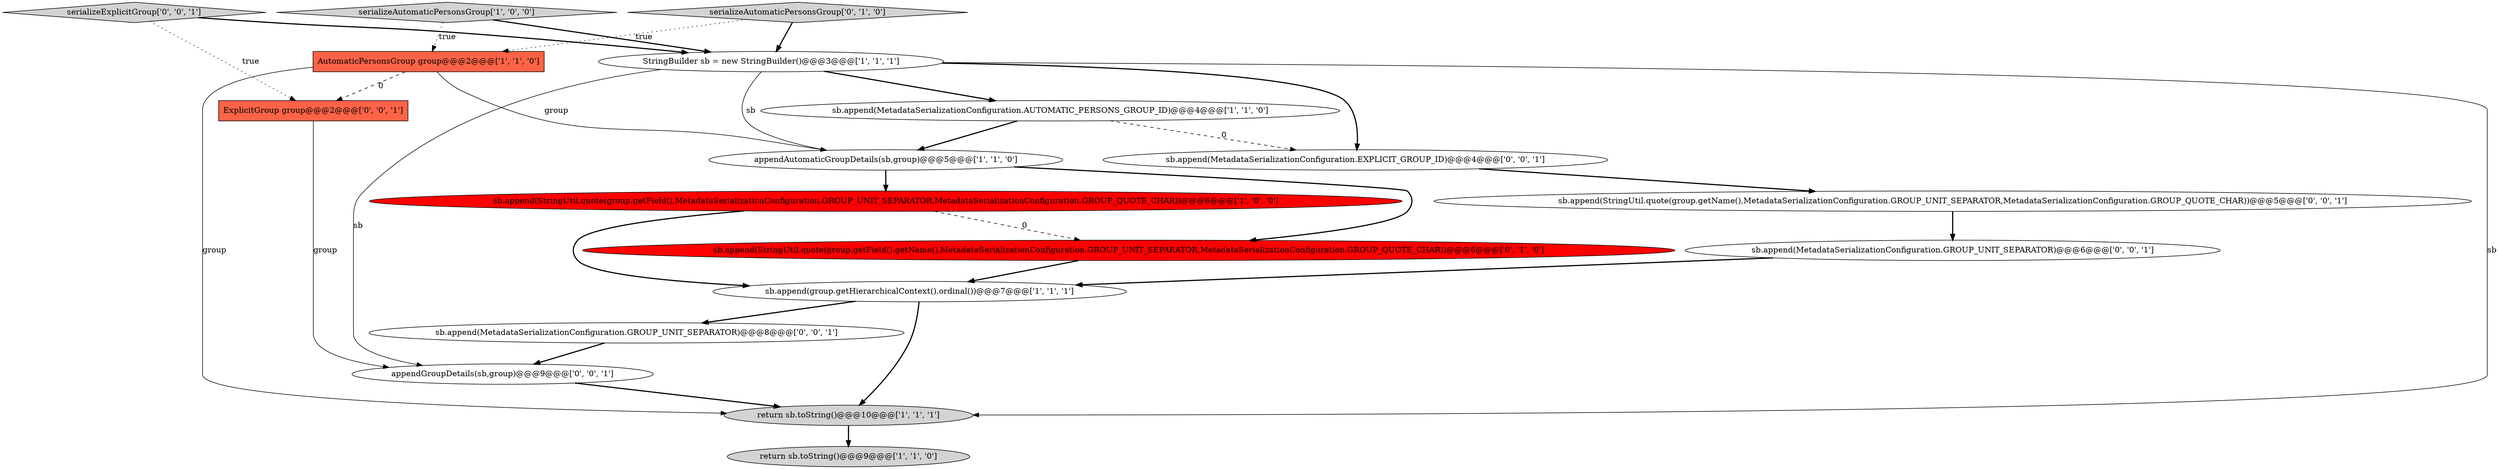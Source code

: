 digraph {
4 [style = filled, label = "appendAutomaticGroupDetails(sb,group)@@@5@@@['1', '1', '0']", fillcolor = white, shape = ellipse image = "AAA0AAABBB1BBB"];
7 [style = filled, label = "sb.append(StringUtil.quote(group.getField(),MetadataSerializationConfiguration.GROUP_UNIT_SEPARATOR,MetadataSerializationConfiguration.GROUP_QUOTE_CHAR))@@@6@@@['1', '0', '0']", fillcolor = red, shape = ellipse image = "AAA1AAABBB1BBB"];
8 [style = filled, label = "StringBuilder sb = new StringBuilder()@@@3@@@['1', '1', '1']", fillcolor = white, shape = ellipse image = "AAA0AAABBB1BBB"];
17 [style = filled, label = "sb.append(MetadataSerializationConfiguration.EXPLICIT_GROUP_ID)@@@4@@@['0', '0', '1']", fillcolor = white, shape = ellipse image = "AAA0AAABBB3BBB"];
14 [style = filled, label = "sb.append(StringUtil.quote(group.getName(),MetadataSerializationConfiguration.GROUP_UNIT_SEPARATOR,MetadataSerializationConfiguration.GROUP_QUOTE_CHAR))@@@5@@@['0', '0', '1']", fillcolor = white, shape = ellipse image = "AAA0AAABBB3BBB"];
11 [style = filled, label = "sb.append(MetadataSerializationConfiguration.GROUP_UNIT_SEPARATOR)@@@6@@@['0', '0', '1']", fillcolor = white, shape = ellipse image = "AAA0AAABBB3BBB"];
9 [style = filled, label = "sb.append(StringUtil.quote(group.getField().getName(),MetadataSerializationConfiguration.GROUP_UNIT_SEPARATOR,MetadataSerializationConfiguration.GROUP_QUOTE_CHAR))@@@6@@@['0', '1', '0']", fillcolor = red, shape = ellipse image = "AAA1AAABBB2BBB"];
16 [style = filled, label = "serializeExplicitGroup['0', '0', '1']", fillcolor = lightgray, shape = diamond image = "AAA0AAABBB3BBB"];
12 [style = filled, label = "appendGroupDetails(sb,group)@@@9@@@['0', '0', '1']", fillcolor = white, shape = ellipse image = "AAA0AAABBB3BBB"];
15 [style = filled, label = "sb.append(MetadataSerializationConfiguration.GROUP_UNIT_SEPARATOR)@@@8@@@['0', '0', '1']", fillcolor = white, shape = ellipse image = "AAA0AAABBB3BBB"];
13 [style = filled, label = "ExplicitGroup group@@@2@@@['0', '0', '1']", fillcolor = tomato, shape = box image = "AAA0AAABBB3BBB"];
2 [style = filled, label = "return sb.toString()@@@9@@@['1', '1', '0']", fillcolor = lightgray, shape = ellipse image = "AAA0AAABBB1BBB"];
1 [style = filled, label = "return sb.toString()@@@10@@@['1', '1', '1']", fillcolor = lightgray, shape = ellipse image = "AAA0AAABBB1BBB"];
3 [style = filled, label = "AutomaticPersonsGroup group@@@2@@@['1', '1', '0']", fillcolor = tomato, shape = box image = "AAA0AAABBB1BBB"];
10 [style = filled, label = "serializeAutomaticPersonsGroup['0', '1', '0']", fillcolor = lightgray, shape = diamond image = "AAA0AAABBB2BBB"];
5 [style = filled, label = "sb.append(MetadataSerializationConfiguration.AUTOMATIC_PERSONS_GROUP_ID)@@@4@@@['1', '1', '0']", fillcolor = white, shape = ellipse image = "AAA0AAABBB1BBB"];
0 [style = filled, label = "sb.append(group.getHierarchicalContext().ordinal())@@@7@@@['1', '1', '1']", fillcolor = white, shape = ellipse image = "AAA0AAABBB1BBB"];
6 [style = filled, label = "serializeAutomaticPersonsGroup['1', '0', '0']", fillcolor = lightgray, shape = diamond image = "AAA0AAABBB1BBB"];
4->9 [style = bold, label=""];
9->0 [style = bold, label=""];
16->8 [style = bold, label=""];
16->13 [style = dotted, label="true"];
8->12 [style = solid, label="sb"];
10->3 [style = dotted, label="true"];
7->0 [style = bold, label=""];
3->13 [style = dashed, label="0"];
12->1 [style = bold, label=""];
3->1 [style = solid, label="group"];
0->15 [style = bold, label=""];
4->7 [style = bold, label=""];
8->17 [style = bold, label=""];
3->4 [style = solid, label="group"];
11->0 [style = bold, label=""];
5->17 [style = dashed, label="0"];
8->5 [style = bold, label=""];
10->8 [style = bold, label=""];
17->14 [style = bold, label=""];
7->9 [style = dashed, label="0"];
0->1 [style = bold, label=""];
8->1 [style = solid, label="sb"];
5->4 [style = bold, label=""];
6->8 [style = bold, label=""];
13->12 [style = solid, label="group"];
1->2 [style = bold, label=""];
15->12 [style = bold, label=""];
6->3 [style = dotted, label="true"];
8->4 [style = solid, label="sb"];
14->11 [style = bold, label=""];
}
